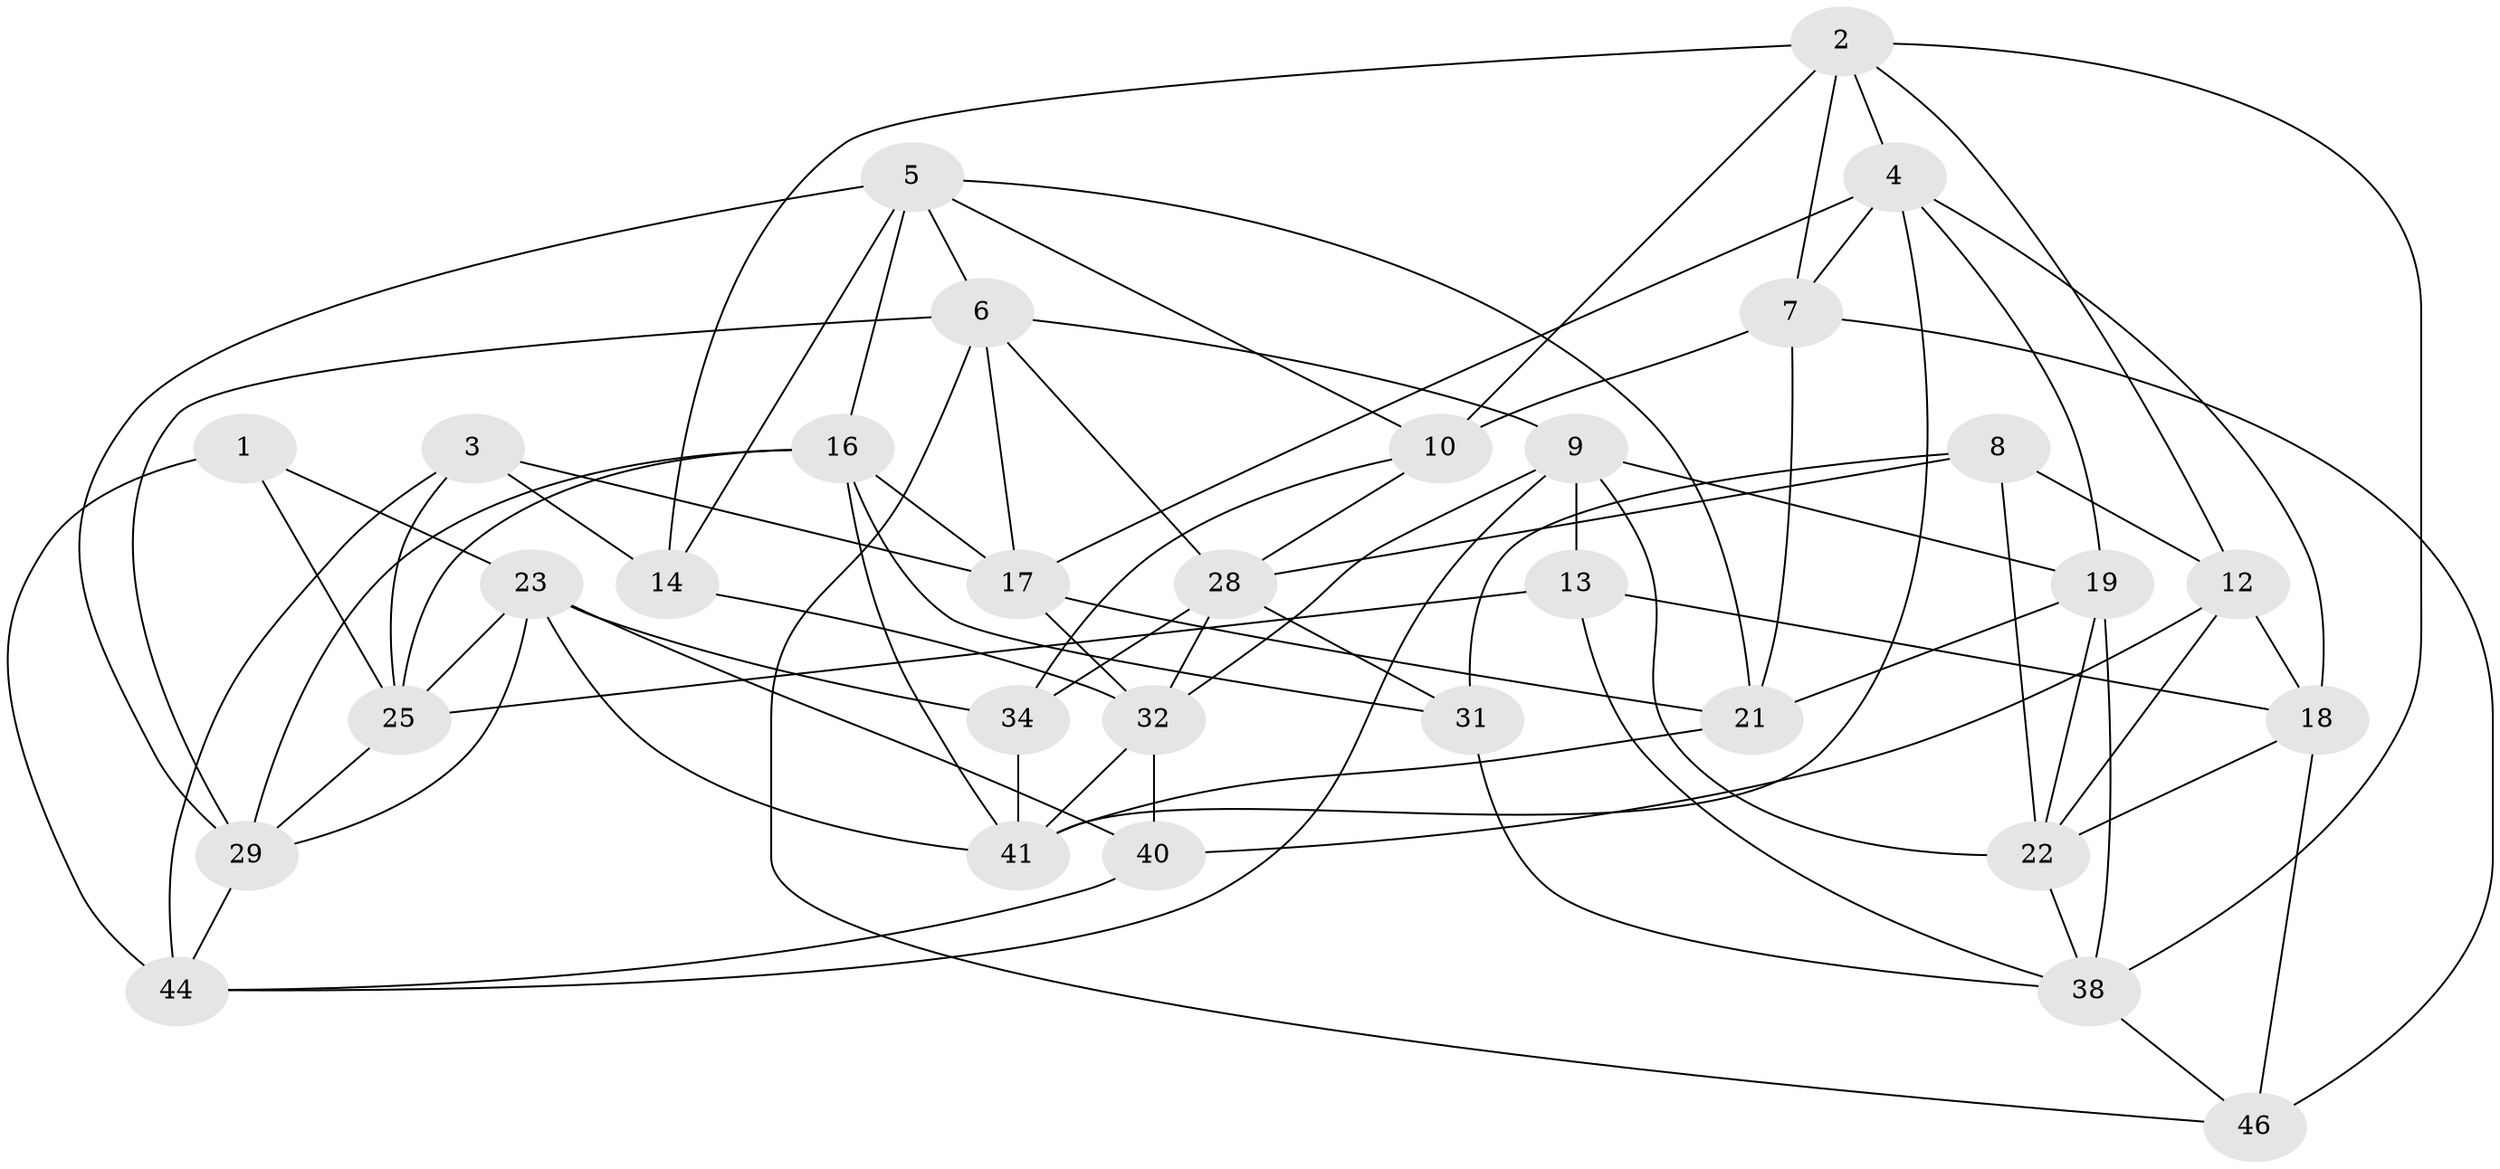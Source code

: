 // Generated by graph-tools (version 1.1) at 2025/24/03/03/25 07:24:23]
// undirected, 31 vertices, 80 edges
graph export_dot {
graph [start="1"]
  node [color=gray90,style=filled];
  1;
  2 [super="+52"];
  3;
  4 [super="+26"];
  5 [super="+15"];
  6 [super="+20"];
  7 [super="+36"];
  8;
  9 [super="+24"];
  10 [super="+11"];
  12 [super="+33"];
  13;
  14;
  16 [super="+48"];
  17 [super="+51"];
  18 [super="+43"];
  19 [super="+49"];
  21 [super="+27"];
  22 [super="+53"];
  23 [super="+35"];
  25 [super="+30"];
  28 [super="+45"];
  29 [super="+42"];
  31;
  32 [super="+37"];
  34;
  38 [super="+39"];
  40;
  41 [super="+47"];
  44 [super="+50"];
  46;
  1 -- 44 [weight=2];
  1 -- 25;
  1 -- 23;
  2 -- 12;
  2 -- 4;
  2 -- 7;
  2 -- 38;
  2 -- 10;
  2 -- 14;
  3 -- 44;
  3 -- 14;
  3 -- 17;
  3 -- 25;
  4 -- 19;
  4 -- 18;
  4 -- 41;
  4 -- 7;
  4 -- 17;
  5 -- 10;
  5 -- 29;
  5 -- 6;
  5 -- 16;
  5 -- 21;
  5 -- 14;
  6 -- 17;
  6 -- 46;
  6 -- 29;
  6 -- 28;
  6 -- 9;
  7 -- 10 [weight=2];
  7 -- 21;
  7 -- 46;
  8 -- 28;
  8 -- 31;
  8 -- 22;
  8 -- 12;
  9 -- 22;
  9 -- 44;
  9 -- 32;
  9 -- 13;
  9 -- 19;
  10 -- 34;
  10 -- 28;
  12 -- 18 [weight=2];
  12 -- 22;
  12 -- 40;
  13 -- 38;
  13 -- 25;
  13 -- 18;
  14 -- 32;
  16 -- 25;
  16 -- 31;
  16 -- 41;
  16 -- 29;
  16 -- 17;
  17 -- 32;
  17 -- 21;
  18 -- 46;
  18 -- 22;
  19 -- 38;
  19 -- 21 [weight=2];
  19 -- 22;
  21 -- 41;
  22 -- 38;
  23 -- 25;
  23 -- 29;
  23 -- 40;
  23 -- 41;
  23 -- 34;
  25 -- 29;
  28 -- 34;
  28 -- 31;
  28 -- 32;
  29 -- 44;
  31 -- 38;
  32 -- 41;
  32 -- 40;
  34 -- 41;
  38 -- 46;
  40 -- 44;
}
